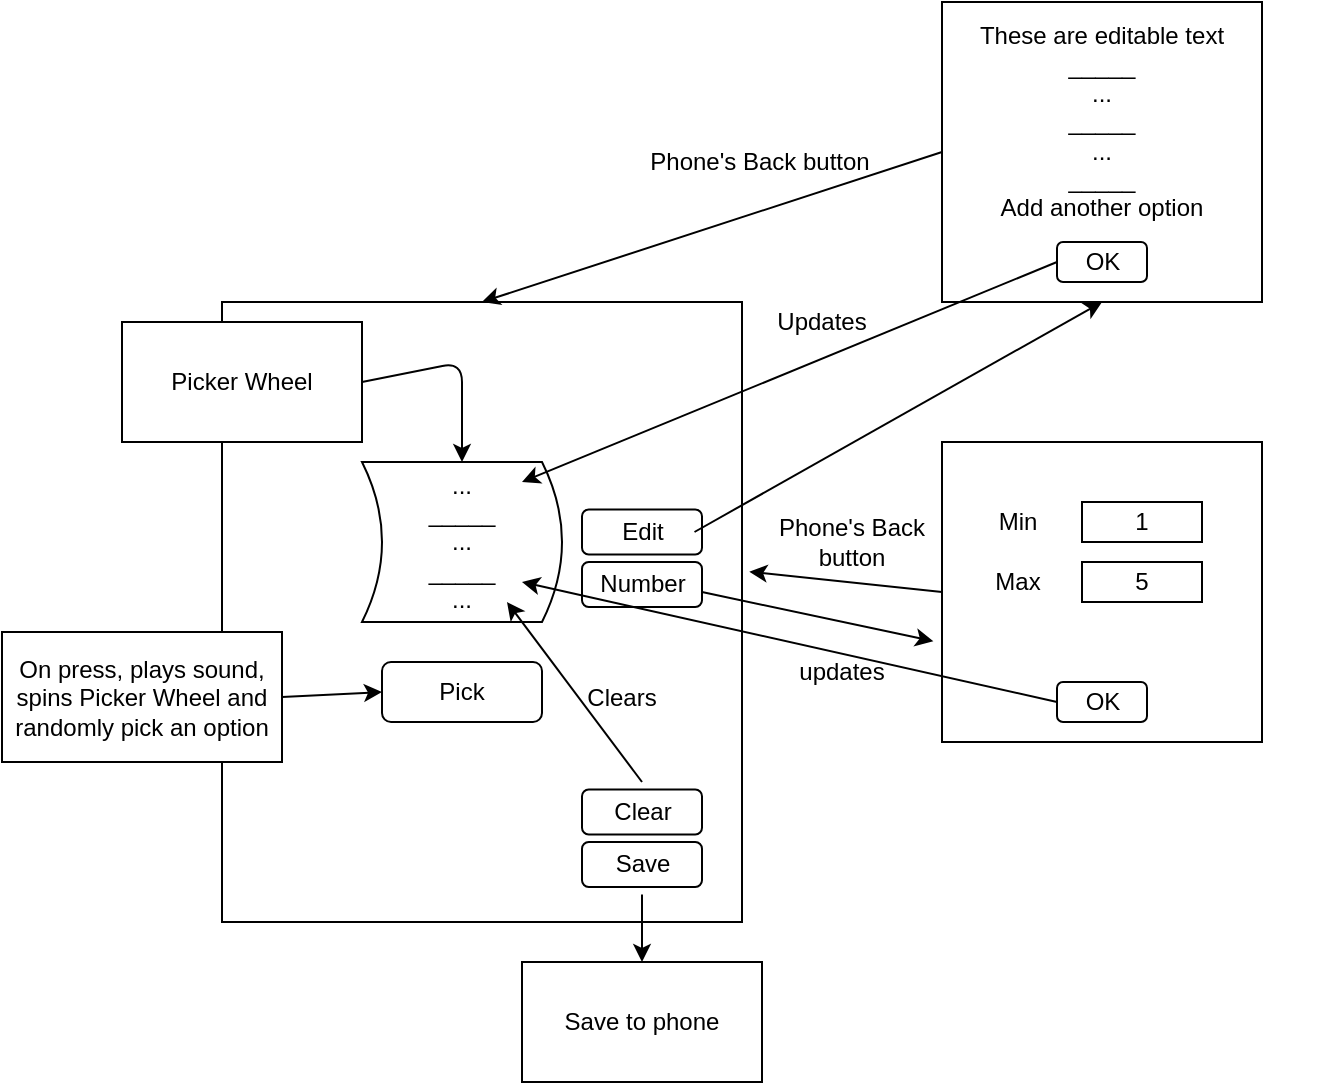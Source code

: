 <mxfile version="13.0.2" type="device"><diagram id="C5RBs43oDa-KdzZeNtuy" name="Page-1"><mxGraphModel dx="1609" dy="388" grid="1" gridSize="10" guides="1" tooltips="1" connect="1" arrows="1" fold="1" page="1" pageScale="1" pageWidth="827" pageHeight="1169" math="0" shadow="0"><root><mxCell id="WIyWlLk6GJQsqaUBKTNV-0"/><mxCell id="WIyWlLk6GJQsqaUBKTNV-1" parent="WIyWlLk6GJQsqaUBKTNV-0"/><mxCell id="LCRRdaOf7QgYfzus1VF_-2" value="" style="rounded=0;whiteSpace=wrap;html=1;" vertex="1" parent="WIyWlLk6GJQsqaUBKTNV-1"><mxGeometry x="80" y="300" width="260" height="310" as="geometry"/></mxCell><mxCell id="LCRRdaOf7QgYfzus1VF_-3" value="" style="shape=dataStorage;whiteSpace=wrap;html=1;rotation=-180;" vertex="1" parent="WIyWlLk6GJQsqaUBKTNV-1"><mxGeometry x="150" y="380" width="100" height="80" as="geometry"/></mxCell><mxCell id="LCRRdaOf7QgYfzus1VF_-4" value="...&lt;br&gt;_____&lt;br&gt;...&lt;br&gt;_____&lt;br&gt;..." style="text;html=1;strokeColor=none;fillColor=none;align=center;verticalAlign=middle;whiteSpace=wrap;rounded=0;" vertex="1" parent="WIyWlLk6GJQsqaUBKTNV-1"><mxGeometry x="140" y="390" width="120" height="60" as="geometry"/></mxCell><mxCell id="LCRRdaOf7QgYfzus1VF_-8" value="" style="group" vertex="1" connectable="0" parent="WIyWlLk6GJQsqaUBKTNV-1"><mxGeometry x="160" y="475" width="80" height="40" as="geometry"/></mxCell><mxCell id="LCRRdaOf7QgYfzus1VF_-5" value="" style="rounded=1;whiteSpace=wrap;html=1;" vertex="1" parent="LCRRdaOf7QgYfzus1VF_-8"><mxGeometry y="5" width="80" height="30" as="geometry"/></mxCell><mxCell id="LCRRdaOf7QgYfzus1VF_-6" value="Pick" style="text;html=1;strokeColor=none;fillColor=none;align=center;verticalAlign=middle;whiteSpace=wrap;rounded=0;" vertex="1" parent="LCRRdaOf7QgYfzus1VF_-8"><mxGeometry x="5" width="70" height="40" as="geometry"/></mxCell><mxCell id="LCRRdaOf7QgYfzus1VF_-9" value="" style="group" vertex="1" connectable="0" parent="WIyWlLk6GJQsqaUBKTNV-1"><mxGeometry x="260" y="400" width="60" height="56.25" as="geometry"/></mxCell><mxCell id="LCRRdaOf7QgYfzus1VF_-10" value="" style="rounded=1;whiteSpace=wrap;html=1;" vertex="1" parent="LCRRdaOf7QgYfzus1VF_-9"><mxGeometry y="3.75" width="60" height="22.5" as="geometry"/></mxCell><mxCell id="LCRRdaOf7QgYfzus1VF_-11" value="Edit" style="text;html=1;strokeColor=none;fillColor=none;align=center;verticalAlign=middle;whiteSpace=wrap;rounded=0;" vertex="1" parent="LCRRdaOf7QgYfzus1VF_-9"><mxGeometry x="3.75" width="52.5" height="30" as="geometry"/></mxCell><mxCell id="LCRRdaOf7QgYfzus1VF_-12" value="" style="group" vertex="1" connectable="0" parent="LCRRdaOf7QgYfzus1VF_-9"><mxGeometry y="26.25" width="60" height="30" as="geometry"/></mxCell><mxCell id="LCRRdaOf7QgYfzus1VF_-13" value="" style="rounded=1;whiteSpace=wrap;html=1;" vertex="1" parent="LCRRdaOf7QgYfzus1VF_-12"><mxGeometry y="3.75" width="60" height="22.5" as="geometry"/></mxCell><mxCell id="LCRRdaOf7QgYfzus1VF_-14" value="Number" style="text;html=1;strokeColor=none;fillColor=none;align=center;verticalAlign=middle;whiteSpace=wrap;rounded=0;" vertex="1" parent="LCRRdaOf7QgYfzus1VF_-12"><mxGeometry x="3.75" width="52.5" height="30" as="geometry"/></mxCell><mxCell id="LCRRdaOf7QgYfzus1VF_-15" value="" style="group" vertex="1" connectable="0" parent="WIyWlLk6GJQsqaUBKTNV-1"><mxGeometry x="260" y="540" width="60" height="56.25" as="geometry"/></mxCell><mxCell id="LCRRdaOf7QgYfzus1VF_-16" value="" style="rounded=1;whiteSpace=wrap;html=1;" vertex="1" parent="LCRRdaOf7QgYfzus1VF_-15"><mxGeometry y="3.75" width="60" height="22.5" as="geometry"/></mxCell><mxCell id="LCRRdaOf7QgYfzus1VF_-17" value="Clear" style="text;html=1;strokeColor=none;fillColor=none;align=center;verticalAlign=middle;whiteSpace=wrap;rounded=0;" vertex="1" parent="LCRRdaOf7QgYfzus1VF_-15"><mxGeometry x="3.75" width="52.5" height="30" as="geometry"/></mxCell><mxCell id="LCRRdaOf7QgYfzus1VF_-18" value="" style="group" vertex="1" connectable="0" parent="LCRRdaOf7QgYfzus1VF_-15"><mxGeometry y="26.25" width="60" height="30" as="geometry"/></mxCell><mxCell id="LCRRdaOf7QgYfzus1VF_-19" value="" style="rounded=1;whiteSpace=wrap;html=1;" vertex="1" parent="LCRRdaOf7QgYfzus1VF_-18"><mxGeometry y="3.75" width="60" height="22.5" as="geometry"/></mxCell><mxCell id="LCRRdaOf7QgYfzus1VF_-20" value="Save" style="text;html=1;strokeColor=none;fillColor=none;align=center;verticalAlign=middle;whiteSpace=wrap;rounded=0;" vertex="1" parent="LCRRdaOf7QgYfzus1VF_-18"><mxGeometry x="3.75" width="52.5" height="30" as="geometry"/></mxCell><mxCell id="LCRRdaOf7QgYfzus1VF_-32" value="Picker Wheel" style="rounded=0;whiteSpace=wrap;html=1;" vertex="1" parent="WIyWlLk6GJQsqaUBKTNV-1"><mxGeometry x="30" y="310" width="120" height="60" as="geometry"/></mxCell><mxCell id="LCRRdaOf7QgYfzus1VF_-34" value="" style="endArrow=classic;html=1;entryX=0.5;entryY=1;entryDx=0;entryDy=0;" edge="1" parent="WIyWlLk6GJQsqaUBKTNV-1" target="LCRRdaOf7QgYfzus1VF_-3"><mxGeometry width="50" height="50" relative="1" as="geometry"><mxPoint x="150" y="340" as="sourcePoint"/><mxPoint x="200" y="290" as="targetPoint"/><Array as="points"><mxPoint x="200" y="330"/></Array></mxGeometry></mxCell><mxCell id="LCRRdaOf7QgYfzus1VF_-35" value="On press, plays sound, spins Picker Wheel and randomly pick an option" style="rounded=0;whiteSpace=wrap;html=1;" vertex="1" parent="WIyWlLk6GJQsqaUBKTNV-1"><mxGeometry x="-30" y="465" width="140" height="65" as="geometry"/></mxCell><mxCell id="LCRRdaOf7QgYfzus1VF_-38" value="" style="endArrow=classic;html=1;exitX=1;exitY=0.5;exitDx=0;exitDy=0;entryX=0;entryY=0.5;entryDx=0;entryDy=0;" edge="1" parent="WIyWlLk6GJQsqaUBKTNV-1" source="LCRRdaOf7QgYfzus1VF_-35" target="LCRRdaOf7QgYfzus1VF_-5"><mxGeometry width="50" height="50" relative="1" as="geometry"><mxPoint x="110" y="520" as="sourcePoint"/><mxPoint x="160" y="470" as="targetPoint"/></mxGeometry></mxCell><mxCell id="LCRRdaOf7QgYfzus1VF_-41" value="" style="endArrow=classic;html=1;" edge="1" parent="WIyWlLk6GJQsqaUBKTNV-1" target="LCRRdaOf7QgYfzus1VF_-4"><mxGeometry width="50" height="50" relative="1" as="geometry"><mxPoint x="290" y="540" as="sourcePoint"/><mxPoint x="310" y="480" as="targetPoint"/></mxGeometry></mxCell><mxCell id="LCRRdaOf7QgYfzus1VF_-42" value="Clears" style="text;html=1;strokeColor=none;fillColor=none;align=center;verticalAlign=middle;whiteSpace=wrap;rounded=0;" vertex="1" parent="WIyWlLk6GJQsqaUBKTNV-1"><mxGeometry x="260" y="487.5" width="40" height="20" as="geometry"/></mxCell><mxCell id="LCRRdaOf7QgYfzus1VF_-47" value="" style="endArrow=classic;html=1;exitX=1;exitY=0.5;exitDx=0;exitDy=0;entryX=0.5;entryY=1;entryDx=0;entryDy=0;" edge="1" parent="WIyWlLk6GJQsqaUBKTNV-1" source="LCRRdaOf7QgYfzus1VF_-11" target="LCRRdaOf7QgYfzus1VF_-44"><mxGeometry width="50" height="50" relative="1" as="geometry"><mxPoint x="340" y="420" as="sourcePoint"/><mxPoint x="390" y="370" as="targetPoint"/></mxGeometry></mxCell><mxCell id="LCRRdaOf7QgYfzus1VF_-48" value="" style="group" vertex="1" connectable="0" parent="WIyWlLk6GJQsqaUBKTNV-1"><mxGeometry x="440" y="150" width="160" height="150" as="geometry"/></mxCell><mxCell id="LCRRdaOf7QgYfzus1VF_-44" value="" style="rounded=0;whiteSpace=wrap;html=1;" vertex="1" parent="LCRRdaOf7QgYfzus1VF_-48"><mxGeometry width="160" height="150" as="geometry"/></mxCell><mxCell id="LCRRdaOf7QgYfzus1VF_-45" value="These are editable text&lt;br&gt;_____&lt;br&gt;...&lt;br&gt;_____&lt;br&gt;...&lt;br&gt;_____&lt;br&gt;Add another option" style="text;html=1;strokeColor=none;fillColor=none;align=center;verticalAlign=middle;whiteSpace=wrap;rounded=0;" vertex="1" parent="LCRRdaOf7QgYfzus1VF_-48"><mxGeometry x="10" y="20" width="140" height="80" as="geometry"/></mxCell><mxCell id="LCRRdaOf7QgYfzus1VF_-46" value="OK" style="rounded=1;whiteSpace=wrap;html=1;" vertex="1" parent="LCRRdaOf7QgYfzus1VF_-48"><mxGeometry x="57.5" y="120" width="45" height="20" as="geometry"/></mxCell><mxCell id="LCRRdaOf7QgYfzus1VF_-49" value="" style="endArrow=classic;html=1;exitX=0;exitY=0.5;exitDx=0;exitDy=0;entryX=0.75;entryY=0;entryDx=0;entryDy=0;" edge="1" parent="WIyWlLk6GJQsqaUBKTNV-1" source="LCRRdaOf7QgYfzus1VF_-46" target="LCRRdaOf7QgYfzus1VF_-4"><mxGeometry width="50" height="50" relative="1" as="geometry"><mxPoint x="350" y="300" as="sourcePoint"/><mxPoint x="400" y="250" as="targetPoint"/></mxGeometry></mxCell><mxCell id="LCRRdaOf7QgYfzus1VF_-50" value="Updates" style="text;html=1;strokeColor=none;fillColor=none;align=center;verticalAlign=middle;whiteSpace=wrap;rounded=0;" vertex="1" parent="WIyWlLk6GJQsqaUBKTNV-1"><mxGeometry x="360" y="300" width="40" height="20" as="geometry"/></mxCell><mxCell id="LCRRdaOf7QgYfzus1VF_-51" value="" style="group" vertex="1" connectable="0" parent="WIyWlLk6GJQsqaUBKTNV-1"><mxGeometry x="440" y="370" width="190" height="150" as="geometry"/></mxCell><mxCell id="LCRRdaOf7QgYfzus1VF_-52" value="" style="rounded=0;whiteSpace=wrap;html=1;" vertex="1" parent="LCRRdaOf7QgYfzus1VF_-51"><mxGeometry width="160" height="150" as="geometry"/></mxCell><mxCell id="LCRRdaOf7QgYfzus1VF_-54" value="OK" style="rounded=1;whiteSpace=wrap;html=1;" vertex="1" parent="LCRRdaOf7QgYfzus1VF_-51"><mxGeometry x="57.5" y="120" width="45" height="20" as="geometry"/></mxCell><mxCell id="LCRRdaOf7QgYfzus1VF_-57" value="Min" style="text;html=1;strokeColor=none;fillColor=none;align=center;verticalAlign=middle;whiteSpace=wrap;rounded=0;" vertex="1" parent="LCRRdaOf7QgYfzus1VF_-51"><mxGeometry x="18" y="30" width="40" height="20" as="geometry"/></mxCell><mxCell id="LCRRdaOf7QgYfzus1VF_-58" value="Max" style="text;html=1;strokeColor=none;fillColor=none;align=center;verticalAlign=middle;whiteSpace=wrap;rounded=0;" vertex="1" parent="LCRRdaOf7QgYfzus1VF_-51"><mxGeometry x="18" y="60" width="40" height="20" as="geometry"/></mxCell><mxCell id="LCRRdaOf7QgYfzus1VF_-61" value="1" style="rounded=0;whiteSpace=wrap;html=1;" vertex="1" parent="LCRRdaOf7QgYfzus1VF_-51"><mxGeometry x="70" y="30" width="60" height="20" as="geometry"/></mxCell><mxCell id="LCRRdaOf7QgYfzus1VF_-64" value="5" style="rounded=0;whiteSpace=wrap;html=1;" vertex="1" parent="LCRRdaOf7QgYfzus1VF_-51"><mxGeometry x="70" y="60" width="60" height="20" as="geometry"/></mxCell><mxCell id="LCRRdaOf7QgYfzus1VF_-55" value="Save to phone" style="rounded=0;whiteSpace=wrap;html=1;" vertex="1" parent="WIyWlLk6GJQsqaUBKTNV-1"><mxGeometry x="230" y="630" width="120" height="60" as="geometry"/></mxCell><mxCell id="LCRRdaOf7QgYfzus1VF_-56" value="" style="endArrow=classic;html=1;exitX=0.5;exitY=1;exitDx=0;exitDy=0;entryX=0.5;entryY=0;entryDx=0;entryDy=0;" edge="1" parent="WIyWlLk6GJQsqaUBKTNV-1" source="LCRRdaOf7QgYfzus1VF_-20" target="LCRRdaOf7QgYfzus1VF_-55"><mxGeometry width="50" height="50" relative="1" as="geometry"><mxPoint x="270" y="640" as="sourcePoint"/><mxPoint x="320" y="590" as="targetPoint"/></mxGeometry></mxCell><mxCell id="LCRRdaOf7QgYfzus1VF_-65" value="" style="endArrow=classic;html=1;entryX=0.5;entryY=0;entryDx=0;entryDy=0;exitX=0;exitY=0.5;exitDx=0;exitDy=0;" edge="1" parent="WIyWlLk6GJQsqaUBKTNV-1" source="LCRRdaOf7QgYfzus1VF_-44" target="LCRRdaOf7QgYfzus1VF_-2"><mxGeometry width="50" height="50" relative="1" as="geometry"><mxPoint x="210" y="240" as="sourcePoint"/><mxPoint x="260" y="190" as="targetPoint"/></mxGeometry></mxCell><mxCell id="LCRRdaOf7QgYfzus1VF_-66" value="Phone's Back button" style="text;html=1;strokeColor=none;fillColor=none;align=center;verticalAlign=middle;whiteSpace=wrap;rounded=0;" vertex="1" parent="WIyWlLk6GJQsqaUBKTNV-1"><mxGeometry x="284" y="220" width="130" height="20" as="geometry"/></mxCell><mxCell id="LCRRdaOf7QgYfzus1VF_-67" value="" style="endArrow=classic;html=1;exitX=0;exitY=0.5;exitDx=0;exitDy=0;entryX=0.75;entryY=0.833;entryDx=0;entryDy=0;entryPerimeter=0;" edge="1" parent="WIyWlLk6GJQsqaUBKTNV-1" source="LCRRdaOf7QgYfzus1VF_-54" target="LCRRdaOf7QgYfzus1VF_-4"><mxGeometry width="50" height="50" relative="1" as="geometry"><mxPoint x="450" y="600" as="sourcePoint"/><mxPoint x="430" y="440" as="targetPoint"/></mxGeometry></mxCell><mxCell id="LCRRdaOf7QgYfzus1VF_-68" value="updates" style="text;html=1;strokeColor=none;fillColor=none;align=center;verticalAlign=middle;whiteSpace=wrap;rounded=0;" vertex="1" parent="WIyWlLk6GJQsqaUBKTNV-1"><mxGeometry x="370" y="475" width="40" height="20" as="geometry"/></mxCell><mxCell id="LCRRdaOf7QgYfzus1VF_-69" value="" style="endArrow=classic;html=1;exitX=0;exitY=0.5;exitDx=0;exitDy=0;entryX=1.014;entryY=0.435;entryDx=0;entryDy=0;entryPerimeter=0;" edge="1" parent="WIyWlLk6GJQsqaUBKTNV-1" source="LCRRdaOf7QgYfzus1VF_-52" target="LCRRdaOf7QgYfzus1VF_-2"><mxGeometry width="50" height="50" relative="1" as="geometry"><mxPoint x="370" y="450" as="sourcePoint"/><mxPoint x="420" y="400" as="targetPoint"/></mxGeometry></mxCell><mxCell id="LCRRdaOf7QgYfzus1VF_-70" value="Phone's Back button" style="text;html=1;strokeColor=none;fillColor=none;align=center;verticalAlign=middle;whiteSpace=wrap;rounded=0;" vertex="1" parent="WIyWlLk6GJQsqaUBKTNV-1"><mxGeometry x="340" y="410" width="110" height="20" as="geometry"/></mxCell><mxCell id="LCRRdaOf7QgYfzus1VF_-71" value="" style="endArrow=classic;html=1;entryX=-0.027;entryY=0.664;entryDx=0;entryDy=0;entryPerimeter=0;" edge="1" parent="WIyWlLk6GJQsqaUBKTNV-1" target="LCRRdaOf7QgYfzus1VF_-52"><mxGeometry width="50" height="50" relative="1" as="geometry"><mxPoint x="320" y="445" as="sourcePoint"/><mxPoint x="370" y="395" as="targetPoint"/></mxGeometry></mxCell></root></mxGraphModel></diagram></mxfile>